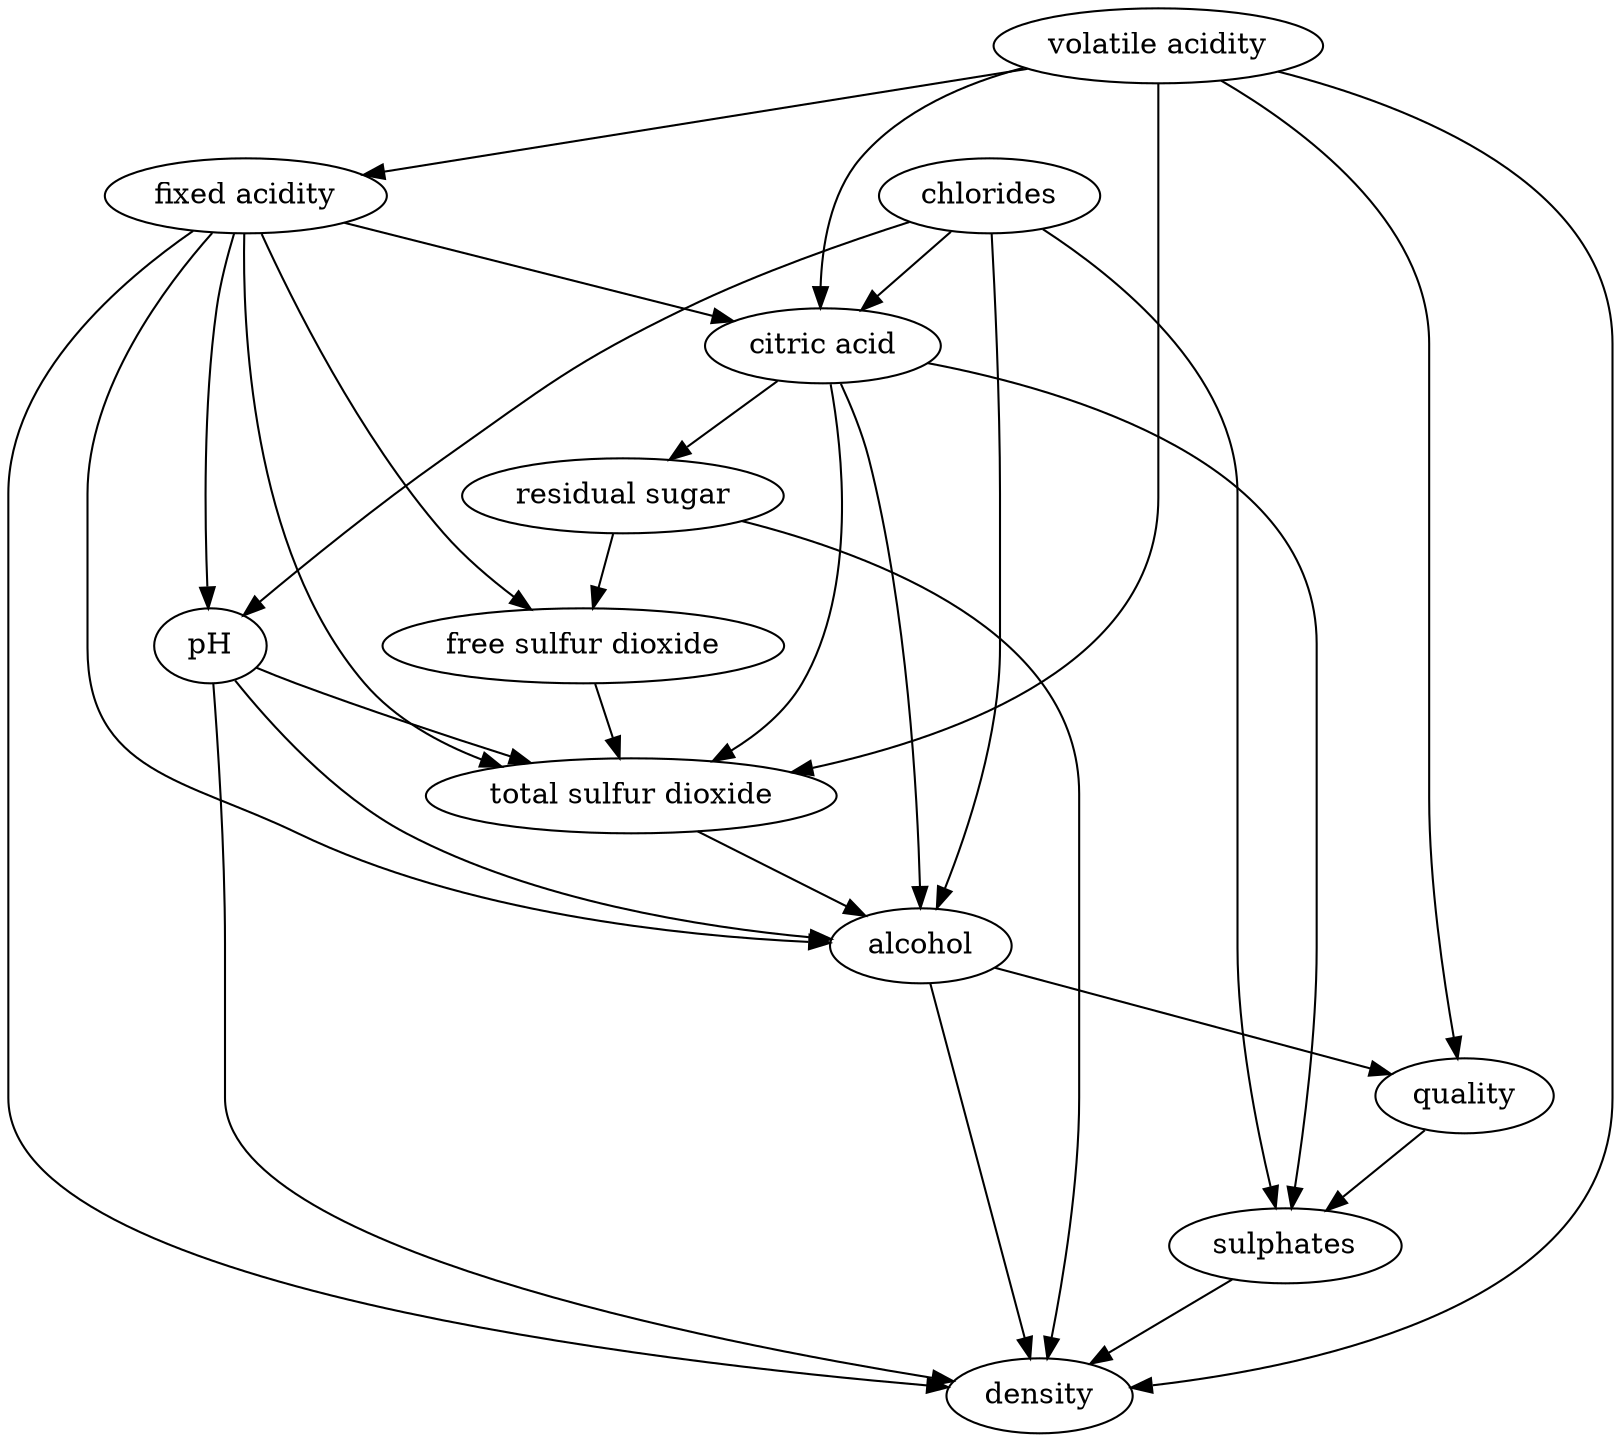 strict digraph {
	0 [label="fixed acidity"]
	1 [label="volatile acidity"]
	2 [label="citric acid"]
	3 [label="residual sugar"]
	4 [label="chlorides"]
	5 [label="free sulfur dioxide"]
	6 [label="total sulfur dioxide"]
	7 [label="density"]
	8 [label="pH"]
	9 [label="sulphates"]
	10 [label="alcohol"]
	11 [label="quality"]
	0 -> 2
	0 -> 5
	0 -> 6
	0 -> 7
	0 -> 8
	0 -> 10
	1 -> 0
	1 -> 2
	1 -> 6
	1 -> 7
	1 -> 11
	2 -> 3
	2 -> 6
	2 -> 9
	2 -> 10
	3 -> 5
	3 -> 7
	4 -> 2
	4 -> 8
	4 -> 9
	4 -> 10
	5 -> 6
	6 -> 10
	8 -> 6
	8 -> 7
	8 -> 10
	9 -> 7
	10 -> 7
	10 -> 11
	11 -> 9
}